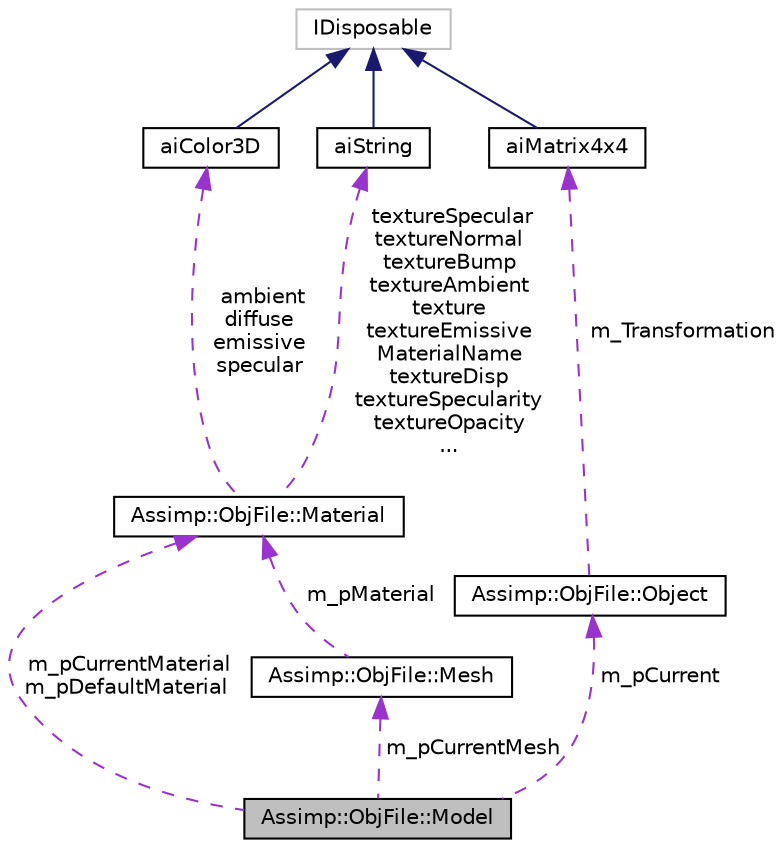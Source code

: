 digraph "Assimp::ObjFile::Model"
{
  edge [fontname="Helvetica",fontsize="10",labelfontname="Helvetica",labelfontsize="10"];
  node [fontname="Helvetica",fontsize="10",shape=record];
  Node1 [label="Assimp::ObjFile::Model",height=0.2,width=0.4,color="black", fillcolor="grey75", style="filled", fontcolor="black"];
  Node2 -> Node1 [dir="back",color="darkorchid3",fontsize="10",style="dashed",label=" m_pCurrentMesh" ,fontname="Helvetica"];
  Node2 [label="Assimp::ObjFile::Mesh",height=0.2,width=0.4,color="black", fillcolor="white", style="filled",URL="$struct_assimp_1_1_obj_file_1_1_mesh.html",tooltip="Data structure to store a mesh. "];
  Node3 -> Node2 [dir="back",color="darkorchid3",fontsize="10",style="dashed",label=" m_pMaterial" ,fontname="Helvetica"];
  Node3 [label="Assimp::ObjFile::Material",height=0.2,width=0.4,color="black", fillcolor="white", style="filled",URL="$struct_assimp_1_1_obj_file_1_1_material.html",tooltip="Data structure to store all material specific data. "];
  Node4 -> Node3 [dir="back",color="darkorchid3",fontsize="10",style="dashed",label=" ambient\ndiffuse\nemissive\nspecular" ,fontname="Helvetica"];
  Node4 [label="aiColor3D",height=0.2,width=0.4,color="black", fillcolor="white", style="filled",URL="$structai_color3_d.html"];
  Node5 -> Node4 [dir="back",color="midnightblue",fontsize="10",style="solid",fontname="Helvetica"];
  Node5 [label="IDisposable",height=0.2,width=0.4,color="grey75", fillcolor="white", style="filled"];
  Node6 -> Node3 [dir="back",color="darkorchid3",fontsize="10",style="dashed",label=" textureSpecular\ntextureNormal\ntextureBump\ntextureAmbient\ntexture\ntextureEmissive\nMaterialName\ntextureDisp\ntextureSpecularity\ntextureOpacity\n..." ,fontname="Helvetica"];
  Node6 [label="aiString",height=0.2,width=0.4,color="black", fillcolor="white", style="filled",URL="$structai_string.html"];
  Node5 -> Node6 [dir="back",color="midnightblue",fontsize="10",style="solid",fontname="Helvetica"];
  Node7 -> Node1 [dir="back",color="darkorchid3",fontsize="10",style="dashed",label=" m_pCurrent" ,fontname="Helvetica"];
  Node7 [label="Assimp::ObjFile::Object",height=0.2,width=0.4,color="black", fillcolor="white", style="filled",URL="$struct_assimp_1_1_obj_file_1_1_object.html",tooltip="Stores all objects of an objfile object definition. "];
  Node8 -> Node7 [dir="back",color="darkorchid3",fontsize="10",style="dashed",label=" m_Transformation" ,fontname="Helvetica"];
  Node8 [label="aiMatrix4x4",height=0.2,width=0.4,color="black", fillcolor="white", style="filled",URL="$structai_matrix4x4.html"];
  Node5 -> Node8 [dir="back",color="midnightblue",fontsize="10",style="solid",fontname="Helvetica"];
  Node3 -> Node1 [dir="back",color="darkorchid3",fontsize="10",style="dashed",label=" m_pCurrentMaterial\nm_pDefaultMaterial" ,fontname="Helvetica"];
}

